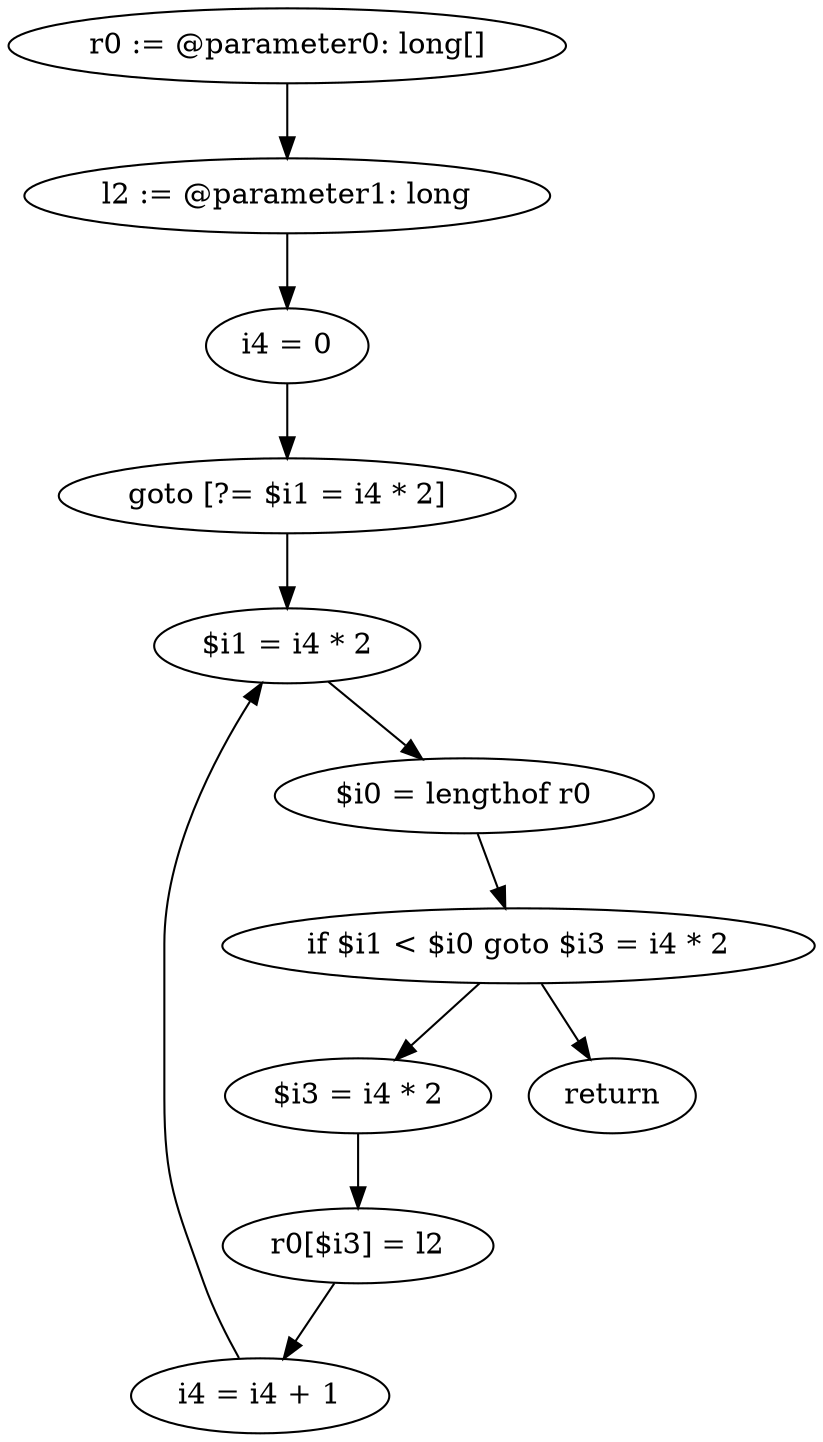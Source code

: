 digraph "unitGraph" {
    "r0 := @parameter0: long[]"
    "l2 := @parameter1: long"
    "i4 = 0"
    "goto [?= $i1 = i4 * 2]"
    "$i3 = i4 * 2"
    "r0[$i3] = l2"
    "i4 = i4 + 1"
    "$i1 = i4 * 2"
    "$i0 = lengthof r0"
    "if $i1 < $i0 goto $i3 = i4 * 2"
    "return"
    "r0 := @parameter0: long[]"->"l2 := @parameter1: long";
    "l2 := @parameter1: long"->"i4 = 0";
    "i4 = 0"->"goto [?= $i1 = i4 * 2]";
    "goto [?= $i1 = i4 * 2]"->"$i1 = i4 * 2";
    "$i3 = i4 * 2"->"r0[$i3] = l2";
    "r0[$i3] = l2"->"i4 = i4 + 1";
    "i4 = i4 + 1"->"$i1 = i4 * 2";
    "$i1 = i4 * 2"->"$i0 = lengthof r0";
    "$i0 = lengthof r0"->"if $i1 < $i0 goto $i3 = i4 * 2";
    "if $i1 < $i0 goto $i3 = i4 * 2"->"return";
    "if $i1 < $i0 goto $i3 = i4 * 2"->"$i3 = i4 * 2";
}

